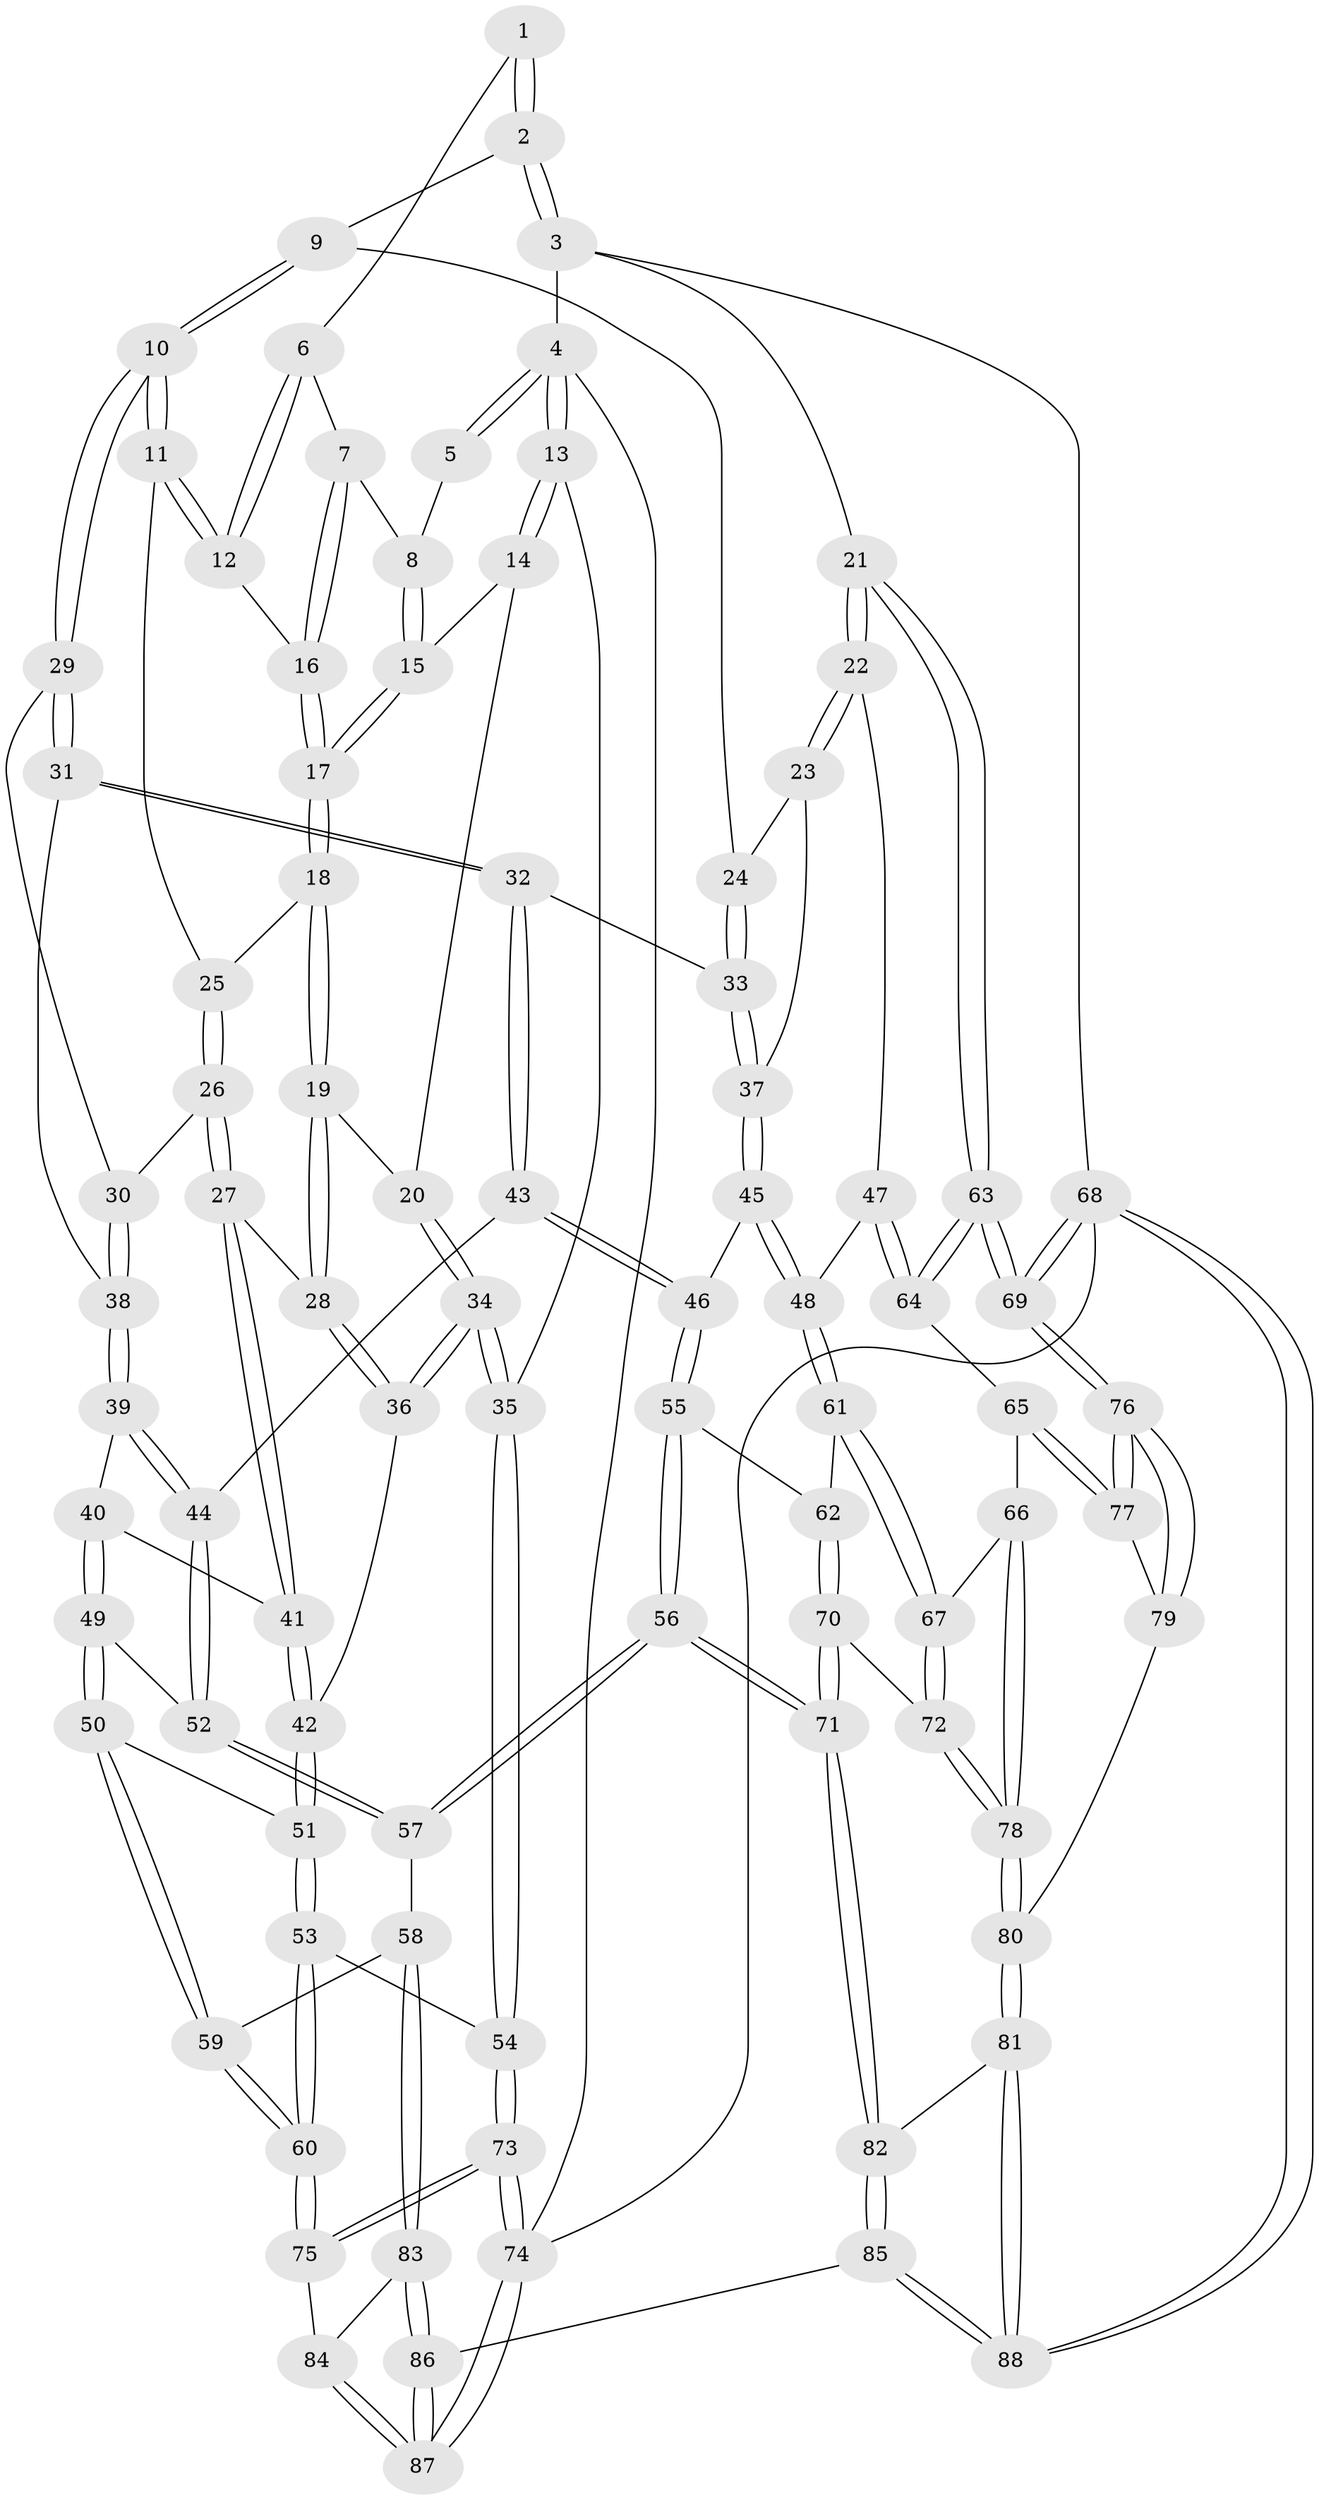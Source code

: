 // Generated by graph-tools (version 1.1) at 2025/00/03/09/25 05:00:31]
// undirected, 88 vertices, 217 edges
graph export_dot {
graph [start="1"]
  node [color=gray90,style=filled];
  1 [pos="+0.4084682884302414+0"];
  2 [pos="+0.8097585683961105+0"];
  3 [pos="+1+0"];
  4 [pos="+0+0"];
  5 [pos="+0.2141731491413329+0"];
  6 [pos="+0.39915081950818204+0"];
  7 [pos="+0.2579349873319415+0.06470364293456815"];
  8 [pos="+0.17977636913034242+0.023077081565316394"];
  9 [pos="+0.7660841949888396+0"];
  10 [pos="+0.4969523533846018+0.20306739350938371"];
  11 [pos="+0.38020342344172486+0.14484732069192655"];
  12 [pos="+0.37627229239633286+0.132634020902841"];
  13 [pos="+0+0"];
  14 [pos="+0.023627287364948884+0.06838759135285132"];
  15 [pos="+0.14774370671520315+0.062001645132089396"];
  16 [pos="+0.26284982763779896+0.0773692500295483"];
  17 [pos="+0.19294969796015757+0.17074958330237427"];
  18 [pos="+0.19299631221891606+0.1827754105695804"];
  19 [pos="+0.1292255297931997+0.2430503001165143"];
  20 [pos="+0.09875373562055526+0.24285380003161192"];
  21 [pos="+1+0.3487383692255858"];
  22 [pos="+1+0.3692769255560737"];
  23 [pos="+0.7604169194393599+0.30279158279812907"];
  24 [pos="+0.7094511432533346+0.2571182695425414"];
  25 [pos="+0.30257651742527963+0.2014772399829218"];
  26 [pos="+0.30574745741420306+0.30282026219714986"];
  27 [pos="+0.24114892384512998+0.3446704712702833"];
  28 [pos="+0.19264329109445852+0.32624935736881155"];
  29 [pos="+0.5115340689496526+0.3038836537001461"];
  30 [pos="+0.34991524815578073+0.3197055758582468"];
  31 [pos="+0.5191212180345657+0.31637977770729425"];
  32 [pos="+0.5265899882062351+0.3253782874915582"];
  33 [pos="+0.5694957546422242+0.3290754218009199"];
  34 [pos="+0+0.4007843565808545"];
  35 [pos="+0+0.4076363259290468"];
  36 [pos="+0.11179112101848815+0.44298056776847333"];
  37 [pos="+0.6899754881985674+0.4147625146535663"];
  38 [pos="+0.3450765865050535+0.42381399009601706"];
  39 [pos="+0.33431894290930186+0.4447437022151177"];
  40 [pos="+0.3215007881332887+0.44981484293901053"];
  41 [pos="+0.2556136149450362+0.399813053920536"];
  42 [pos="+0.1680982933853966+0.49162486859727056"];
  43 [pos="+0.507456016322709+0.44912549635872634"];
  44 [pos="+0.46357470251499633+0.48724783412025113"];
  45 [pos="+0.7323330495030964+0.4864521079438152"];
  46 [pos="+0.6229868627510052+0.5502016824336541"];
  47 [pos="+0.8289358173002511+0.5009380308860387"];
  48 [pos="+0.8202189383520324+0.504628642552819"];
  49 [pos="+0.29517303830417696+0.5324976762389524"];
  50 [pos="+0.27648189380094135+0.5528946467308177"];
  51 [pos="+0.18244145487387875+0.5320488648552077"];
  52 [pos="+0.44264664268296827+0.5464516059708054"];
  53 [pos="+0.10064993308453904+0.6400239185625769"];
  54 [pos="+0+0.5445459971143388"];
  55 [pos="+0.6151468640887199+0.5848620778463594"];
  56 [pos="+0.5310106453999813+0.7416355567092343"];
  57 [pos="+0.45617159445824473+0.7205348402028384"];
  58 [pos="+0.3970512749282601+0.7327919879792568"];
  59 [pos="+0.32876444801882726+0.7211559634460867"];
  60 [pos="+0.17801855892888724+0.7790325357806214"];
  61 [pos="+0.7946781688192478+0.603132748846622"];
  62 [pos="+0.7282459464103967+0.6396240913956402"];
  63 [pos="+1+0.7258103834636512"];
  64 [pos="+0.9401214121514633+0.7233265188870335"];
  65 [pos="+0.8580282606269727+0.7436242930415304"];
  66 [pos="+0.8460182671886888+0.7428145767866066"];
  67 [pos="+0.7977378381144276+0.6144525182693494"];
  68 [pos="+1+1"];
  69 [pos="+1+0.9471867496689016"];
  70 [pos="+0.6710853156681025+0.7595932699868748"];
  71 [pos="+0.5418707247912873+0.7529219135295396"];
  72 [pos="+0.6993516849401259+0.7704132752122014"];
  73 [pos="+0+0.838206865115993"];
  74 [pos="+0+1"];
  75 [pos="+0.15238627711194908+0.8299318639670591"];
  76 [pos="+1+0.9231673734273591"];
  77 [pos="+0.8963676090359957+0.8643163643833941"];
  78 [pos="+0.7562469608017086+0.7970183052970782"];
  79 [pos="+0.7918162784419904+0.9306769987802772"];
  80 [pos="+0.7783095874991871+0.9359879324335165"];
  81 [pos="+0.7662861687647845+0.9715164514141119"];
  82 [pos="+0.5484180934635273+0.8340835378776092"];
  83 [pos="+0.3694893292433578+0.8962969890164258"];
  84 [pos="+0.16408436599765655+0.881689501470361"];
  85 [pos="+0.48699012604021685+1"];
  86 [pos="+0.41239403832390226+1"];
  87 [pos="+0.19662164585226982+1"];
  88 [pos="+0.746085555406763+1"];
  1 -- 2;
  1 -- 2;
  1 -- 6;
  2 -- 3;
  2 -- 3;
  2 -- 9;
  3 -- 4;
  3 -- 21;
  3 -- 68;
  4 -- 5;
  4 -- 5;
  4 -- 13;
  4 -- 13;
  4 -- 74;
  5 -- 8;
  6 -- 7;
  6 -- 12;
  6 -- 12;
  7 -- 8;
  7 -- 16;
  7 -- 16;
  8 -- 15;
  8 -- 15;
  9 -- 10;
  9 -- 10;
  9 -- 24;
  10 -- 11;
  10 -- 11;
  10 -- 29;
  10 -- 29;
  11 -- 12;
  11 -- 12;
  11 -- 25;
  12 -- 16;
  13 -- 14;
  13 -- 14;
  13 -- 35;
  14 -- 15;
  14 -- 20;
  15 -- 17;
  15 -- 17;
  16 -- 17;
  16 -- 17;
  17 -- 18;
  17 -- 18;
  18 -- 19;
  18 -- 19;
  18 -- 25;
  19 -- 20;
  19 -- 28;
  19 -- 28;
  20 -- 34;
  20 -- 34;
  21 -- 22;
  21 -- 22;
  21 -- 63;
  21 -- 63;
  22 -- 23;
  22 -- 23;
  22 -- 47;
  23 -- 24;
  23 -- 37;
  24 -- 33;
  24 -- 33;
  25 -- 26;
  25 -- 26;
  26 -- 27;
  26 -- 27;
  26 -- 30;
  27 -- 28;
  27 -- 41;
  27 -- 41;
  28 -- 36;
  28 -- 36;
  29 -- 30;
  29 -- 31;
  29 -- 31;
  30 -- 38;
  30 -- 38;
  31 -- 32;
  31 -- 32;
  31 -- 38;
  32 -- 33;
  32 -- 43;
  32 -- 43;
  33 -- 37;
  33 -- 37;
  34 -- 35;
  34 -- 35;
  34 -- 36;
  34 -- 36;
  35 -- 54;
  35 -- 54;
  36 -- 42;
  37 -- 45;
  37 -- 45;
  38 -- 39;
  38 -- 39;
  39 -- 40;
  39 -- 44;
  39 -- 44;
  40 -- 41;
  40 -- 49;
  40 -- 49;
  41 -- 42;
  41 -- 42;
  42 -- 51;
  42 -- 51;
  43 -- 44;
  43 -- 46;
  43 -- 46;
  44 -- 52;
  44 -- 52;
  45 -- 46;
  45 -- 48;
  45 -- 48;
  46 -- 55;
  46 -- 55;
  47 -- 48;
  47 -- 64;
  47 -- 64;
  48 -- 61;
  48 -- 61;
  49 -- 50;
  49 -- 50;
  49 -- 52;
  50 -- 51;
  50 -- 59;
  50 -- 59;
  51 -- 53;
  51 -- 53;
  52 -- 57;
  52 -- 57;
  53 -- 54;
  53 -- 60;
  53 -- 60;
  54 -- 73;
  54 -- 73;
  55 -- 56;
  55 -- 56;
  55 -- 62;
  56 -- 57;
  56 -- 57;
  56 -- 71;
  56 -- 71;
  57 -- 58;
  58 -- 59;
  58 -- 83;
  58 -- 83;
  59 -- 60;
  59 -- 60;
  60 -- 75;
  60 -- 75;
  61 -- 62;
  61 -- 67;
  61 -- 67;
  62 -- 70;
  62 -- 70;
  63 -- 64;
  63 -- 64;
  63 -- 69;
  63 -- 69;
  64 -- 65;
  65 -- 66;
  65 -- 77;
  65 -- 77;
  66 -- 67;
  66 -- 78;
  66 -- 78;
  67 -- 72;
  67 -- 72;
  68 -- 69;
  68 -- 69;
  68 -- 88;
  68 -- 88;
  68 -- 74;
  69 -- 76;
  69 -- 76;
  70 -- 71;
  70 -- 71;
  70 -- 72;
  71 -- 82;
  71 -- 82;
  72 -- 78;
  72 -- 78;
  73 -- 74;
  73 -- 74;
  73 -- 75;
  73 -- 75;
  74 -- 87;
  74 -- 87;
  75 -- 84;
  76 -- 77;
  76 -- 77;
  76 -- 79;
  76 -- 79;
  77 -- 79;
  78 -- 80;
  78 -- 80;
  79 -- 80;
  80 -- 81;
  80 -- 81;
  81 -- 82;
  81 -- 88;
  81 -- 88;
  82 -- 85;
  82 -- 85;
  83 -- 84;
  83 -- 86;
  83 -- 86;
  84 -- 87;
  84 -- 87;
  85 -- 86;
  85 -- 88;
  85 -- 88;
  86 -- 87;
  86 -- 87;
}
